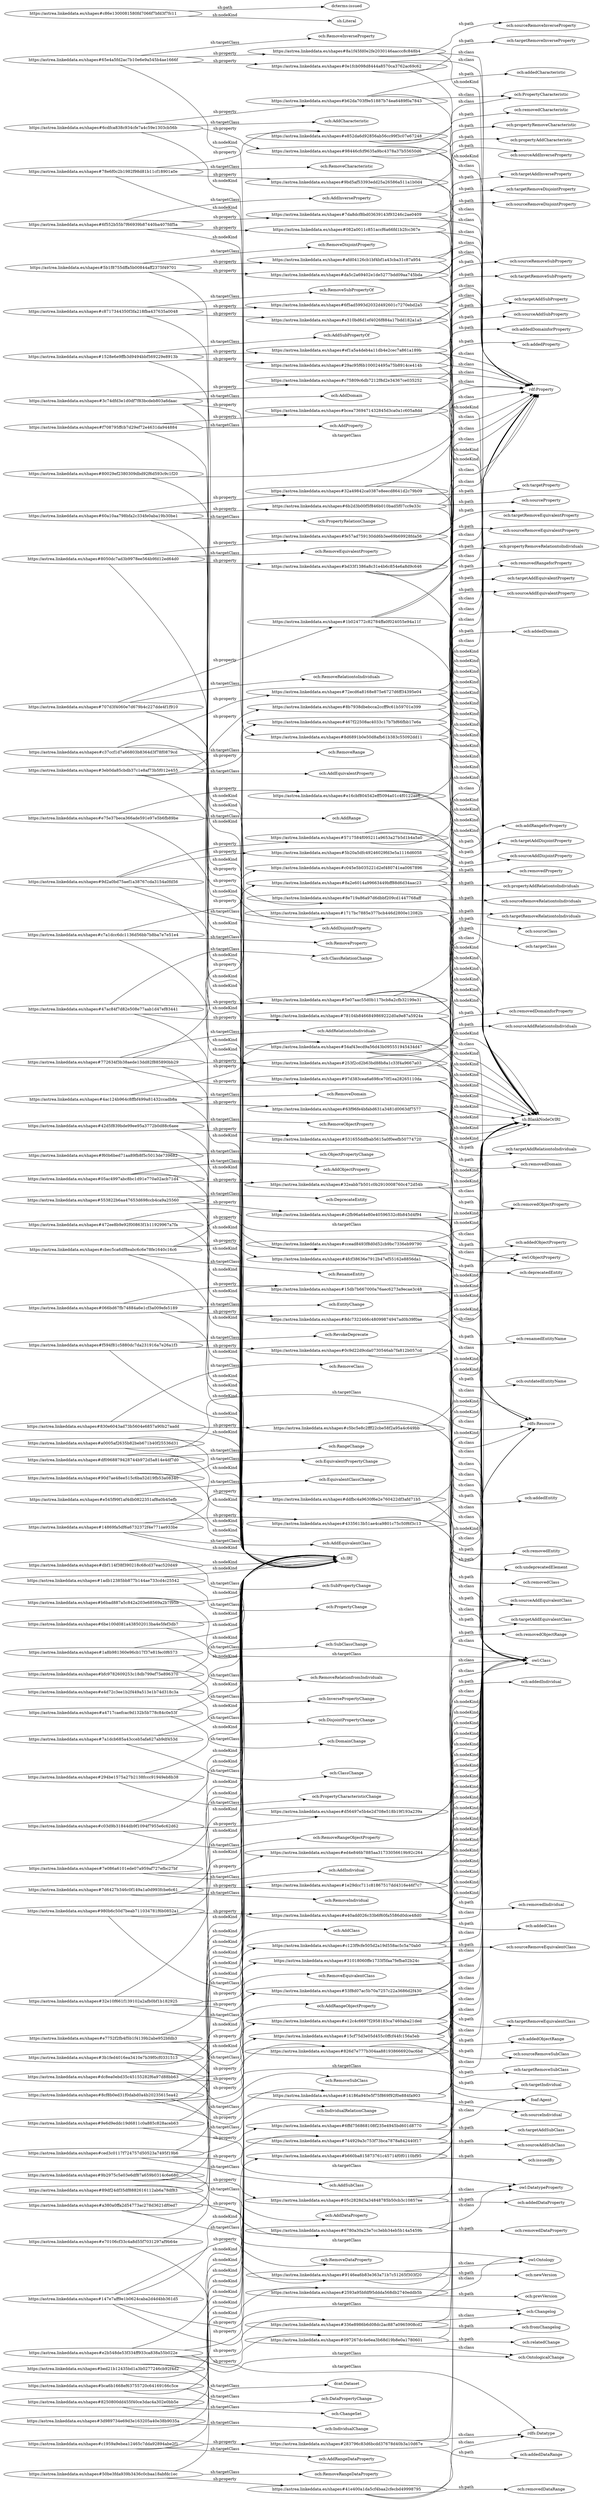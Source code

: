 digraph ar2dtool_diagram { 
rankdir=LR;
size="1501"
	"https://astrea.linkeddata.es/shapes#8d6891b0e50d8afb61b383c55092dd11" -> "och:addedDomain" [ label = "sh:path" ];
	"https://astrea.linkeddata.es/shapes#8d6891b0e50d8afb61b383c55092dd11" -> "sh:BlankNodeOrIRI" [ label = "sh:nodeKind" ];
	"https://astrea.linkeddata.es/shapes#8d6891b0e50d8afb61b383c55092dd11" -> "owl:Class" [ label = "sh:class" ];
	"https://astrea.linkeddata.es/shapes#8e719a86a97d6dbbf209cd1447768aff" -> "och:sourceRemoveRelationtoIndividuals" [ label = "sh:path" ];
	"https://astrea.linkeddata.es/shapes#8e719a86a97d6dbbf209cd1447768aff" -> "sh:BlankNodeOrIRI" [ label = "sh:nodeKind" ];
	"https://astrea.linkeddata.es/shapes#8e719a86a97d6dbbf209cd1447768aff" -> "owl:Class" [ label = "sh:class" ];
	"https://astrea.linkeddata.es/shapes#c2fb96a64e80e40596532c8b845d4f94" -> "och:deprecatedEntity" [ label = "sh:path" ];
	"https://astrea.linkeddata.es/shapes#c2fb96a64e80e40596532c8b845d4f94" -> "sh:BlankNodeOrIRI" [ label = "sh:nodeKind" ];
	"https://astrea.linkeddata.es/shapes#c2fb96a64e80e40596532c8b845d4f94" -> "rdfs:Resource" [ label = "sh:class" ];
	"https://astrea.linkeddata.es/shapes#78104b8466849869222d0a9e87a5924a" -> "och:targetClass" [ label = "sh:path" ];
	"https://astrea.linkeddata.es/shapes#78104b8466849869222d0a9e87a5924a" -> "sh:BlankNodeOrIRI" [ label = "sh:nodeKind" ];
	"https://astrea.linkeddata.es/shapes#78104b8466849869222d0a9e87a5924a" -> "owl:Class" [ label = "sh:class" ];
	"https://astrea.linkeddata.es/shapes#8a1f45fd0e2fe2030146aaccc8c848b4" -> "och:sourceRemoveInverseProperty" [ label = "sh:path" ];
	"https://astrea.linkeddata.es/shapes#8a1f45fd0e2fe2030146aaccc8c848b4" -> "sh:BlankNodeOrIRI" [ label = "sh:nodeKind" ];
	"https://astrea.linkeddata.es/shapes#8a1f45fd0e2fe2030146aaccc8c848b4" -> "rdf:Property" [ label = "sh:class" ];
	"https://astrea.linkeddata.es/shapes#b660ba815873761c45714f0f0110bf95" -> "och:issuedBy" [ label = "sh:path" ];
	"https://astrea.linkeddata.es/shapes#b660ba815873761c45714f0f0110bf95" -> "sh:BlankNodeOrIRI" [ label = "sh:nodeKind" ];
	"https://astrea.linkeddata.es/shapes#b660ba815873761c45714f0f0110bf95" -> "foaf:Agent" [ label = "sh:class" ];
	"https://astrea.linkeddata.es/shapes#c75809c6db7212f8d2e34367ce035252" -> "och:addedDomainforProperty" [ label = "sh:path" ];
	"https://astrea.linkeddata.es/shapes#c75809c6db7212f8d2e34367ce035252" -> "sh:BlankNodeOrIRI" [ label = "sh:nodeKind" ];
	"https://astrea.linkeddata.es/shapes#c75809c6db7212f8d2e34367ce035252" -> "rdf:Property" [ label = "sh:class" ];
	"https://astrea.linkeddata.es/shapes#4335613b51ae4ca9801c75c50f6f3c13" -> "och:targetAddEquivalentClass" [ label = "sh:path" ];
	"https://astrea.linkeddata.es/shapes#4335613b51ae4ca9801c75c50f6f3c13" -> "sh:BlankNodeOrIRI" [ label = "sh:nodeKind" ];
	"https://astrea.linkeddata.es/shapes#4335613b51ae4ca9801c75c50f6f3c13" -> "owl:Class" [ label = "sh:class" ];
	"https://astrea.linkeddata.es/shapes#65e4a5fd2ac7b10e6e9a545b4ae1666f" -> "och:RemoveInverseProperty" [ label = "sh:targetClass" ];
	"https://astrea.linkeddata.es/shapes#65e4a5fd2ac7b10e6e9a545b4ae1666f" -> "https://astrea.linkeddata.es/shapes#8a1f45fd0e2fe2030146aaccc8c848b4" [ label = "sh:property" ];
	"https://astrea.linkeddata.es/shapes#65e4a5fd2ac7b10e6e9a545b4ae1666f" -> "https://astrea.linkeddata.es/shapes#0e1fcb098d8444a8570ca3762ac69c62" [ label = "sh:property" ];
	"https://astrea.linkeddata.es/shapes#65e4a5fd2ac7b10e6e9a545b4ae1666f" -> "sh:IRI" [ label = "sh:nodeKind" ];
	"https://astrea.linkeddata.es/shapes#5b1f8755dffa5b00844aff2375f49701" -> "och:RemoveDisjointProperty" [ label = "sh:targetClass" ];
	"https://astrea.linkeddata.es/shapes#5b1f8755dffa5b00844aff2375f49701" -> "https://astrea.linkeddata.es/shapes#da5c2a69402e1de5277bdd09aa745bda" [ label = "sh:property" ];
	"https://astrea.linkeddata.es/shapes#5b1f8755dffa5b00844aff2375f49701" -> "https://astrea.linkeddata.es/shapes#afd04126cb1bf4bf1a43cba31c87a954" [ label = "sh:property" ];
	"https://astrea.linkeddata.es/shapes#5b1f8755dffa5b00844aff2375f49701" -> "sh:IRI" [ label = "sh:nodeKind" ];
	"https://astrea.linkeddata.es/shapes#3c74dfd3e1d0df7f83bcdeb803a6daac" -> "och:AddDomain" [ label = "sh:targetClass" ];
	"https://astrea.linkeddata.es/shapes#3c74dfd3e1d0df7f83bcdeb803a6daac" -> "https://astrea.linkeddata.es/shapes#c75809c6db7212f8d2e34367ce035252" [ label = "sh:property" ];
	"https://astrea.linkeddata.es/shapes#3c74dfd3e1d0df7f83bcdeb803a6daac" -> "https://astrea.linkeddata.es/shapes#8d6891b0e50d8afb61b383c55092dd11" [ label = "sh:property" ];
	"https://astrea.linkeddata.es/shapes#3c74dfd3e1d0df7f83bcdeb803a6daac" -> "sh:IRI" [ label = "sh:nodeKind" ];
	"https://astrea.linkeddata.es/shapes#41e400a1da5cf4baa2cfecbd49998795" -> "och:removedDataRange" [ label = "sh:path" ];
	"https://astrea.linkeddata.es/shapes#41e400a1da5cf4baa2cfecbd49998795" -> "sh:BlankNodeOrIRI" [ label = "sh:nodeKind" ];
	"https://astrea.linkeddata.es/shapes#41e400a1da5cf4baa2cfecbd49998795" -> "rdfs:Datatype" [ label = "sh:class" ];
	"https://astrea.linkeddata.es/shapes#f708795ffcb7d29ef72e4631da944884" -> "och:AddProperty" [ label = "sh:targetClass" ];
	"https://astrea.linkeddata.es/shapes#f708795ffcb7d29ef72e4631da944884" -> "https://astrea.linkeddata.es/shapes#bcea7369471432845d3ca0a1c605a8dd" [ label = "sh:property" ];
	"https://astrea.linkeddata.es/shapes#f708795ffcb7d29ef72e4631da944884" -> "sh:IRI" [ label = "sh:nodeKind" ];
	"https://astrea.linkeddata.es/shapes#63f96fe4bfabd631a3481d0063df7577" -> "och:removedDomain" [ label = "sh:path" ];
	"https://astrea.linkeddata.es/shapes#63f96fe4bfabd631a3481d0063df7577" -> "sh:BlankNodeOrIRI" [ label = "sh:nodeKind" ];
	"https://astrea.linkeddata.es/shapes#63f96fe4bfabd631a3481d0063df7577" -> "owl:Class" [ label = "sh:class" ];
	"https://astrea.linkeddata.es/shapes#4fcf38636e7912b47ef55162e8856da1" -> "och:outdatedEntityName" [ label = "sh:path" ];
	"https://astrea.linkeddata.es/shapes#4fcf38636e7912b47ef55162e8856da1" -> "sh:BlankNodeOrIRI" [ label = "sh:nodeKind" ];
	"https://astrea.linkeddata.es/shapes#4fcf38636e7912b47ef55162e8856da1" -> "rdfs:Resource" [ label = "sh:class" ];
	"https://astrea.linkeddata.es/shapes#32eabb7b501c0b2910008760c472d54b" -> "och:addedObjectProperty" [ label = "sh:path" ];
	"https://astrea.linkeddata.es/shapes#32eabb7b501c0b2910008760c472d54b" -> "sh:BlankNodeOrIRI" [ label = "sh:nodeKind" ];
	"https://astrea.linkeddata.es/shapes#32eabb7b501c0b2910008760c472d54b" -> "owl:ObjectProperty" [ label = "sh:class" ];
	"https://astrea.linkeddata.es/shapes#6780a30a23e7cc3ebb34eb5b14a5459b" -> "och:removedDataProperty" [ label = "sh:path" ];
	"https://astrea.linkeddata.es/shapes#6780a30a23e7cc3ebb34eb5b14a5459b" -> "sh:BlankNodeOrIRI" [ label = "sh:nodeKind" ];
	"https://astrea.linkeddata.es/shapes#6780a30a23e7cc3ebb34eb5b14a5459b" -> "owl:DatatypeProperty" [ label = "sh:class" ];
	"https://astrea.linkeddata.es/shapes#f60b6bed71aa89fb8f5c5013de739682" -> "och:ObjectPropertyChange" [ label = "sh:targetClass" ];
	"https://astrea.linkeddata.es/shapes#f60b6bed71aa89fb8f5c5013de739682" -> "sh:IRI" [ label = "sh:nodeKind" ];
	"https://astrea.linkeddata.es/shapes#0c9d22d9cda0730546ab7fa812b057cd" -> "och:undeprecatedElement" [ label = "sh:path" ];
	"https://astrea.linkeddata.es/shapes#0c9d22d9cda0730546ab7fa812b057cd" -> "sh:BlankNodeOrIRI" [ label = "sh:nodeKind" ];
	"https://astrea.linkeddata.es/shapes#0c9d22d9cda0730546ab7fa812b057cd" -> "rdfs:Resource" [ label = "sh:class" ];
	"https://astrea.linkeddata.es/shapes#42d5f839bde99ee95a3772b0d88c6aee" -> "och:RemoveObjectProperty" [ label = "sh:targetClass" ];
	"https://astrea.linkeddata.es/shapes#42d5f839bde99ee95a3772b0d88c6aee" -> "https://astrea.linkeddata.es/shapes#531655ddfbab5615a0f0eefb50774720" [ label = "sh:property" ];
	"https://astrea.linkeddata.es/shapes#42d5f839bde99ee95a3772b0d88c6aee" -> "sh:IRI" [ label = "sh:nodeKind" ];
	"https://astrea.linkeddata.es/shapes#afd04126cb1bf4bf1a43cba31c87a954" -> "och:targetRemoveDisjointProperty" [ label = "sh:path" ];
	"https://astrea.linkeddata.es/shapes#afd04126cb1bf4bf1a43cba31c87a954" -> "sh:BlankNodeOrIRI" [ label = "sh:nodeKind" ];
	"https://astrea.linkeddata.es/shapes#afd04126cb1bf4bf1a43cba31c87a954" -> "rdf:Property" [ label = "sh:class" ];
	"https://astrea.linkeddata.es/shapes#9146ea6b83e363a71b7c51265f303f20" -> "och:newVersion" [ label = "sh:path" ];
	"https://astrea.linkeddata.es/shapes#9146ea6b83e363a71b7c51265f303f20" -> "sh:BlankNodeOrIRI" [ label = "sh:nodeKind" ];
	"https://astrea.linkeddata.es/shapes#9146ea6b83e363a71b7c51265f303f20" -> "owl:Ontology" [ label = "sh:class" ];
	"https://astrea.linkeddata.es/shapes#6cdfca838c934cfe7a4c59e1303cb56b" -> "och:AddCharacteristic" [ label = "sh:targetClass" ];
	"https://astrea.linkeddata.es/shapes#6cdfca838c934cfe7a4c59e1303cb56b" -> "https://astrea.linkeddata.es/shapes#b62da703f9e51887b74ea6489f0a7843" [ label = "sh:property" ];
	"https://astrea.linkeddata.es/shapes#6cdfca838c934cfe7a4c59e1303cb56b" -> "https://astrea.linkeddata.es/shapes#98446cfcf9635a9bc4378a37b55650d6" [ label = "sh:property" ];
	"https://astrea.linkeddata.es/shapes#6cdfca838c934cfe7a4c59e1303cb56b" -> "sh:IRI" [ label = "sh:nodeKind" ];
	"https://astrea.linkeddata.es/shapes#df0968879428744b972d5a814e4df7d0" -> "och:RangeChange" [ label = "sh:targetClass" ];
	"https://astrea.linkeddata.es/shapes#df0968879428744b972d5a814e4df7d0" -> "sh:IRI" [ label = "sh:nodeKind" ];
	"https://astrea.linkeddata.es/shapes#29ac95f6b100024495a75b8914ce414b" -> "och:sourceAddSubProperty" [ label = "sh:path" ];
	"https://astrea.linkeddata.es/shapes#29ac95f6b100024495a75b8914ce414b" -> "sh:BlankNodeOrIRI" [ label = "sh:nodeKind" ];
	"https://astrea.linkeddata.es/shapes#29ac95f6b100024495a75b8914ce414b" -> "rdf:Property" [ label = "sh:class" ];
	"https://astrea.linkeddata.es/shapes#c8717344350f3fa218fba437635a0048" -> "och:RemoveSubPropertyOf" [ label = "sh:targetClass" ];
	"https://astrea.linkeddata.es/shapes#c8717344350f3fa218fba437635a0048" -> "https://astrea.linkeddata.es/shapes#e310bd6d1ef4026f884a17bdd182a1a5" [ label = "sh:property" ];
	"https://astrea.linkeddata.es/shapes#c8717344350f3fa218fba437635a0048" -> "https://astrea.linkeddata.es/shapes#6f5ad5993d2032d492601c7270ebd2a5" [ label = "sh:property" ];
	"https://astrea.linkeddata.es/shapes#c8717344350f3fa218fba437635a0048" -> "sh:IRI" [ label = "sh:nodeKind" ];
	"https://astrea.linkeddata.es/shapes#90d7ae48ee515c6ba52d19fb53a08340" -> "och:EquivalentPropertyChange" [ label = "sh:targetClass" ];
	"https://astrea.linkeddata.es/shapes#90d7ae48ee515c6ba52d19fb53a08340" -> "sh:IRI" [ label = "sh:nodeKind" ];
	"https://astrea.linkeddata.es/shapes#6f552b55b7f66939b87440ba407fdf5a" -> "och:AddInverseProperty" [ label = "sh:targetClass" ];
	"https://astrea.linkeddata.es/shapes#6f552b55b7f66939b87440ba407fdf5a" -> "https://astrea.linkeddata.es/shapes#7da8dcf8bd03639143f93246c2ae0409" [ label = "sh:property" ];
	"https://astrea.linkeddata.es/shapes#6f552b55b7f66939b87440ba407fdf5a" -> "https://astrea.linkeddata.es/shapes#082a0011c851accf6a66fd1b2fcc367e" [ label = "sh:property" ];
	"https://astrea.linkeddata.es/shapes#6f552b55b7f66939b87440ba407fdf5a" -> "sh:IRI" [ label = "sh:nodeKind" ];
	"https://astrea.linkeddata.es/shapes#553822b6aa47653d698ccb4ca9a25560" -> "och:DeprecateEntity" [ label = "sh:targetClass" ];
	"https://astrea.linkeddata.es/shapes#553822b6aa47653d698ccb4ca9a25560" -> "https://astrea.linkeddata.es/shapes#c2fb96a64e80e40596532c8b845d4f94" [ label = "sh:property" ];
	"https://astrea.linkeddata.es/shapes#553822b6aa47653d698ccb4ca9a25560" -> "sh:IRI" [ label = "sh:nodeKind" ];
	"https://astrea.linkeddata.es/shapes#066bd67fb74884a6e1cf3a009efe5189" -> "och:EntityChange" [ label = "sh:targetClass" ];
	"https://astrea.linkeddata.es/shapes#066bd67fb74884a6e1cf3a009efe5189" -> "https://astrea.linkeddata.es/shapes#8dc7322466c48099874947ad0b39f0ae" [ label = "sh:property" ];
	"https://astrea.linkeddata.es/shapes#066bd67fb74884a6e1cf3a009efe5189" -> "https://astrea.linkeddata.es/shapes#15db7b667000a76aec6273a9ecae3c48" [ label = "sh:property" ];
	"https://astrea.linkeddata.es/shapes#066bd67fb74884a6e1cf3a009efe5189" -> "sh:IRI" [ label = "sh:nodeKind" ];
	"https://astrea.linkeddata.es/shapes#ddfbc4a9630f6e2e760422df3afd71b5" -> "och:sourceAddEquivalentClass" [ label = "sh:path" ];
	"https://astrea.linkeddata.es/shapes#ddfbc4a9630f6e2e760422df3afd71b5" -> "sh:BlankNodeOrIRI" [ label = "sh:nodeKind" ];
	"https://astrea.linkeddata.es/shapes#ddfbc4a9630f6e2e760422df3afd71b5" -> "owl:Class" [ label = "sh:class" ];
	"https://astrea.linkeddata.es/shapes#830e6043ad73b5604e6857a90b27aadd" -> "och:RemoveClass" [ label = "sh:targetClass" ];
	"https://astrea.linkeddata.es/shapes#830e6043ad73b5604e6857a90b27aadd" -> "https://astrea.linkeddata.es/shapes#c5bc5e8c2fff22cbe58f2a95a4c649bb" [ label = "sh:property" ];
	"https://astrea.linkeddata.es/shapes#830e6043ad73b5604e6857a90b27aadd" -> "sh:IRI" [ label = "sh:nodeKind" ];
	"https://astrea.linkeddata.es/shapes#e545f99f1af4db0822351af8a0b45efb" -> "och:EquivalentClassChange" [ label = "sh:targetClass" ];
	"https://astrea.linkeddata.es/shapes#e545f99f1af4db0822351af8a0b45efb" -> "sh:IRI" [ label = "sh:nodeKind" ];
	"https://astrea.linkeddata.es/shapes#14869fa5df6a6732372f4e771ae933be" -> "och:AddEquivalentClass" [ label = "sh:targetClass" ];
	"https://astrea.linkeddata.es/shapes#14869fa5df6a6732372f4e771ae933be" -> "https://astrea.linkeddata.es/shapes#ddfbc4a9630f6e2e760422df3afd71b5" [ label = "sh:property" ];
	"https://astrea.linkeddata.es/shapes#14869fa5df6a6732372f4e771ae933be" -> "https://astrea.linkeddata.es/shapes#4335613b51ae4ca9801c75c50f6f3c13" [ label = "sh:property" ];
	"https://astrea.linkeddata.es/shapes#14869fa5df6a6732372f4e771ae933be" -> "sh:IRI" [ label = "sh:nodeKind" ];
	"https://astrea.linkeddata.es/shapes#97d383cea6a698ce70f1ea28265110da" -> "och:targetAddRelationtoIndividuals" [ label = "sh:path" ];
	"https://astrea.linkeddata.es/shapes#97d383cea6a698ce70f1ea28265110da" -> "sh:BlankNodeOrIRI" [ label = "sh:nodeKind" ];
	"https://astrea.linkeddata.es/shapes#97d383cea6a698ce70f1ea28265110da" -> "owl:Class" [ label = "sh:class" ];
	"https://astrea.linkeddata.es/shapes#1a8b981360e96cb17f37e81fec0f6573" -> "och:RemoveRelationfromIndividuals" [ label = "sh:targetClass" ];
	"https://astrea.linkeddata.es/shapes#1a8b981360e96cb17f37e81fec0f6573" -> "sh:IRI" [ label = "sh:nodeKind" ];
	"https://astrea.linkeddata.es/shapes#e4d72c3ee1b2f449a513e1b74d318c3a" -> "och:DisjointPropertyChange" [ label = "sh:targetClass" ];
	"https://astrea.linkeddata.es/shapes#e4d72c3ee1b2f449a513e1b74d318c3a" -> "sh:IRI" [ label = "sh:nodeKind" ];
	"https://astrea.linkeddata.es/shapes#6b2d3b00f5f846b010bad5f07cc9e33c" -> "och:sourceProperty" [ label = "sh:path" ];
	"https://astrea.linkeddata.es/shapes#6b2d3b00f5f846b010bad5f07cc9e33c" -> "sh:BlankNodeOrIRI" [ label = "sh:nodeKind" ];
	"https://astrea.linkeddata.es/shapes#6b2d3b00f5f846b010bad5f07cc9e33c" -> "rdf:Property" [ label = "sh:class" ];
	"https://astrea.linkeddata.es/shapes#1b024772c82784ffa0f024055e94a11f" -> "och:propertyRemoveRelationtoIndividuals" [ label = "sh:path" ];
	"https://astrea.linkeddata.es/shapes#1b024772c82784ffa0f024055e94a11f" -> "sh:BlankNodeOrIRI" [ label = "sh:nodeKind" ];
	"https://astrea.linkeddata.es/shapes#1b024772c82784ffa0f024055e94a11f" -> "rdf:Property" [ label = "sh:class" ];
	"https://astrea.linkeddata.es/shapes#e310bd6d1ef4026f884a17bdd182a1a5" -> "och:targetRemoveSubProperty" [ label = "sh:path" ];
	"https://astrea.linkeddata.es/shapes#e310bd6d1ef4026f884a17bdd182a1a5" -> "sh:BlankNodeOrIRI" [ label = "sh:nodeKind" ];
	"https://astrea.linkeddata.es/shapes#e310bd6d1ef4026f884a17bdd182a1a5" -> "rdf:Property" [ label = "sh:class" ];
	"https://astrea.linkeddata.es/shapes#336e8986b6d08dc2ac887a0965908cd2" -> "och:fromChangelog" [ label = "sh:path" ];
	"https://astrea.linkeddata.es/shapes#336e8986b6d08dc2ac887a0965908cd2" -> "sh:BlankNodeOrIRI" [ label = "sh:nodeKind" ];
	"https://astrea.linkeddata.es/shapes#336e8986b6d08dc2ac887a0965908cd2" -> "och:Changelog" [ label = "sh:class" ];
	"https://astrea.linkeddata.es/shapes#8050dc7ad3b9978ee564b9fd12ed64d0" -> "och:RemoveEquivalentProperty" [ label = "sh:targetClass" ];
	"https://astrea.linkeddata.es/shapes#8050dc7ad3b9978ee564b9fd12ed64d0" -> "https://astrea.linkeddata.es/shapes#fe57ad759130dd6b3ee69b69928fda56" [ label = "sh:property" ];
	"https://astrea.linkeddata.es/shapes#8050dc7ad3b9978ee564b9fd12ed64d0" -> "https://astrea.linkeddata.es/shapes#bd33f1386a8c31e4b6c854e6a8d9c646" [ label = "sh:property" ];
	"https://astrea.linkeddata.es/shapes#8050dc7ad3b9978ee564b9fd12ed64d0" -> "sh:IRI" [ label = "sh:nodeKind" ];
	"https://astrea.linkeddata.es/shapes#f594f81c5880dc7da231916a7e26a1f3" -> "och:RevokeDeprecate" [ label = "sh:targetClass" ];
	"https://astrea.linkeddata.es/shapes#f594f81c5880dc7da231916a7e26a1f3" -> "https://astrea.linkeddata.es/shapes#0c9d22d9cda0730546ab7fa812b057cd" [ label = "sh:property" ];
	"https://astrea.linkeddata.es/shapes#f594f81c5880dc7da231916a7e26a1f3" -> "sh:IRI" [ label = "sh:nodeKind" ];
	"https://astrea.linkeddata.es/shapes#47ac84f7d82e508e77aab1d47ef83441" -> "och:ClassRelationChange" [ label = "sh:targetClass" ];
	"https://astrea.linkeddata.es/shapes#47ac84f7d82e508e77aab1d47ef83441" -> "https://astrea.linkeddata.es/shapes#78104b8466849869222d0a9e87a5924a" [ label = "sh:property" ];
	"https://astrea.linkeddata.es/shapes#47ac84f7d82e508e77aab1d47ef83441" -> "https://astrea.linkeddata.es/shapes#5e07aac55d0b117bcb8a2cfb32199e31" [ label = "sh:property" ];
	"https://astrea.linkeddata.es/shapes#47ac84f7d82e508e77aab1d47ef83441" -> "sh:IRI" [ label = "sh:nodeKind" ];
	"https://astrea.linkeddata.es/shapes#78e6f0c2b1982f98d81b11cf18901a0e" -> "och:RemoveCharacteristic" [ label = "sh:targetClass" ];
	"https://astrea.linkeddata.es/shapes#78e6f0c2b1982f98d81b11cf18901a0e" -> "https://astrea.linkeddata.es/shapes#e852da6d92856ab56cc99f3c07e67248" [ label = "sh:property" ];
	"https://astrea.linkeddata.es/shapes#78e6f0c2b1982f98d81b11cf18901a0e" -> "https://astrea.linkeddata.es/shapes#9bd5af53393edd25a26586a511a1b0d4" [ label = "sh:property" ];
	"https://astrea.linkeddata.es/shapes#78e6f0c2b1982f98d81b11cf18901a0e" -> "sh:IRI" [ label = "sh:nodeKind" ];
	"https://astrea.linkeddata.es/shapes#72ecd6a8168e875e6727d6ff34395e04" -> "och:removedRangeforProperty" [ label = "sh:path" ];
	"https://astrea.linkeddata.es/shapes#72ecd6a8168e875e6727d6ff34395e04" -> "sh:BlankNodeOrIRI" [ label = "sh:nodeKind" ];
	"https://astrea.linkeddata.es/shapes#72ecd6a8168e875e6727d6ff34395e04" -> "rdf:Property" [ label = "sh:class" ];
	"https://astrea.linkeddata.es/shapes#15db7b667000a76aec6273a9ecae3c48" -> "och:addedEntity" [ label = "sh:path" ];
	"https://astrea.linkeddata.es/shapes#15db7b667000a76aec6273a9ecae3c48" -> "sh:BlankNodeOrIRI" [ label = "sh:nodeKind" ];
	"https://astrea.linkeddata.es/shapes#15db7b667000a76aec6273a9ecae3c48" -> "rdfs:Resource" [ label = "sh:class" ];
	"https://astrea.linkeddata.es/shapes#c03d9b31844db9f1094f7955e6c62d62" -> "och:RemoveRangeObjectProperty" [ label = "sh:targetClass" ];
	"https://astrea.linkeddata.es/shapes#c03d9b31844db9f1094f7955e6c62d62" -> "https://astrea.linkeddata.es/shapes#d56497e5b4e2d708e518b19f193a239a" [ label = "sh:property" ];
	"https://astrea.linkeddata.es/shapes#c03d9b31844db9f1094f7955e6c62d62" -> "sh:IRI" [ label = "sh:nodeKind" ];
	"https://astrea.linkeddata.es/shapes#a4717caefcac9d132b5b778c84c0e53f" -> "och:DomainChange" [ label = "sh:targetClass" ];
	"https://astrea.linkeddata.es/shapes#a4717caefcac9d132b5b778c84c0e53f" -> "sh:IRI" [ label = "sh:nodeKind" ];
	"https://astrea.linkeddata.es/shapes#0e1fcb098d8444a8570ca3762ac69c62" -> "och:targetRemoveInverseProperty" [ label = "sh:path" ];
	"https://astrea.linkeddata.es/shapes#0e1fcb098d8444a8570ca3762ac69c62" -> "sh:BlankNodeOrIRI" [ label = "sh:nodeKind" ];
	"https://astrea.linkeddata.es/shapes#0e1fcb098d8444a8570ca3762ac69c62" -> "rdf:Property" [ label = "sh:class" ];
	"https://astrea.linkeddata.es/shapes#32e10f661f139102a2afb0bf1b182925" -> "och:RemoveEquivalentClass" [ label = "sh:targetClass" ];
	"https://astrea.linkeddata.es/shapes#32e10f661f139102a2afb0bf1b182925" -> "https://astrea.linkeddata.es/shapes#c123f9cfe505d2a19d558ac5c5a70ab0" [ label = "sh:property" ];
	"https://astrea.linkeddata.es/shapes#32e10f661f139102a2afb0bf1b182925" -> "https://astrea.linkeddata.es/shapes#31018060ffe1733f5faa7fefba02b24c" [ label = "sh:property" ];
	"https://astrea.linkeddata.es/shapes#32e10f661f139102a2afb0bf1b182925" -> "sh:IRI" [ label = "sh:nodeKind" ];
	"https://astrea.linkeddata.es/shapes#c123f9cfe505d2a19d558ac5c5a70ab0" -> "och:sourceRemoveEquivalentClass" [ label = "sh:path" ];
	"https://astrea.linkeddata.es/shapes#c123f9cfe505d2a19d558ac5c5a70ab0" -> "sh:BlankNodeOrIRI" [ label = "sh:nodeKind" ];
	"https://astrea.linkeddata.es/shapes#c123f9cfe505d2a19d558ac5c5a70ab0" -> "owl:Class" [ label = "sh:class" ];
	"https://astrea.linkeddata.es/shapes#3eb0da85cbdb37c1e8af73b5f012e455" -> "och:AddEquivalentProperty" [ label = "sh:targetClass" ];
	"https://astrea.linkeddata.es/shapes#3eb0da85cbdb37c1e8af73b5f012e455" -> "https://astrea.linkeddata.es/shapes#8b7938dbebcca2ccff9c61b59701e399" [ label = "sh:property" ];
	"https://astrea.linkeddata.es/shapes#3eb0da85cbdb37c1e8af73b5f012e455" -> "https://astrea.linkeddata.es/shapes#467f22508ac4033c17b7bf66fbb17e6a" [ label = "sh:property" ];
	"https://astrea.linkeddata.es/shapes#3eb0da85cbdb37c1e8af73b5f012e455" -> "sh:IRI" [ label = "sh:nodeKind" ];
	"https://astrea.linkeddata.es/shapes#5e07aac55d0b117bcb8a2cfb32199e31" -> "och:sourceClass" [ label = "sh:path" ];
	"https://astrea.linkeddata.es/shapes#5e07aac55d0b117bcb8a2cfb32199e31" -> "sh:BlankNodeOrIRI" [ label = "sh:nodeKind" ];
	"https://astrea.linkeddata.es/shapes#5e07aac55d0b117bcb8a2cfb32199e31" -> "owl:Class" [ label = "sh:class" ];
	"https://astrea.linkeddata.es/shapes#05c2828d3a34848785b50cb3c10857ee" -> "och:addedDataProperty" [ label = "sh:path" ];
	"https://astrea.linkeddata.es/shapes#05c2828d3a34848785b50cb3c10857ee" -> "sh:BlankNodeOrIRI" [ label = "sh:nodeKind" ];
	"https://astrea.linkeddata.es/shapes#05c2828d3a34848785b50cb3c10857ee" -> "owl:DatatypeProperty" [ label = "sh:class" ];
	"https://astrea.linkeddata.es/shapes#8cf8b0ed31f0dabd0a4b20235615ea42" -> "och:IndividualRelationChange" [ label = "sh:targetClass" ];
	"https://astrea.linkeddata.es/shapes#8cf8b0ed31f0dabd0a4b20235615ea42" -> "https://astrea.linkeddata.es/shapes#826d7e777b304aa881938666920ac6bd" [ label = "sh:property" ];
	"https://astrea.linkeddata.es/shapes#8cf8b0ed31f0dabd0a4b20235615ea42" -> "https://astrea.linkeddata.es/shapes#14186a940e5f75f869f92f0e884fa903" [ label = "sh:property" ];
	"https://astrea.linkeddata.es/shapes#8cf8b0ed31f0dabd0a4b20235615ea42" -> "sh:IRI" [ label = "sh:nodeKind" ];
	"https://astrea.linkeddata.es/shapes#e852da6d92856ab56cc99f3c07e67248" -> "och:removedCharacteristic" [ label = "sh:path" ];
	"https://astrea.linkeddata.es/shapes#e852da6d92856ab56cc99f3c07e67248" -> "sh:BlankNodeOrIRI" [ label = "sh:nodeKind" ];
	"https://astrea.linkeddata.es/shapes#e852da6d92856ab56cc99f3c07e67248" -> "och:PropertyCharacteristic" [ label = "sh:class" ];
	"https://astrea.linkeddata.es/shapes#e16cbf804542eff5094a01c4f0122ae6" -> "och:addRangeforProperty" [ label = "sh:path" ];
	"https://astrea.linkeddata.es/shapes#e16cbf804542eff5094a01c4f0122ae6" -> "sh:BlankNodeOrIRI" [ label = "sh:nodeKind" ];
	"https://astrea.linkeddata.es/shapes#e16cbf804542eff5094a01c4f0122ae6" -> "rdf:Property" [ label = "sh:class" ];
	"https://astrea.linkeddata.es/shapes#5b20a5dfc49246029fd3e5a1116d6058" -> "och:sourceAddDisjointProperty" [ label = "sh:path" ];
	"https://astrea.linkeddata.es/shapes#5b20a5dfc49246029fd3e5a1116d6058" -> "sh:BlankNodeOrIRI" [ label = "sh:nodeKind" ];
	"https://astrea.linkeddata.es/shapes#5b20a5dfc49246029fd3e5a1116d6058" -> "rdf:Property" [ label = "sh:class" ];
	"https://astrea.linkeddata.es/shapes#98446cfcf9635a9bc4378a37b55650d6" -> "och:propertyRemoveCharacteristic" [ label = "sh:path" ];
	"https://astrea.linkeddata.es/shapes#98446cfcf9635a9bc4378a37b55650d6" -> "sh:BlankNodeOrIRI" [ label = "sh:nodeKind" ];
	"https://astrea.linkeddata.es/shapes#98446cfcf9635a9bc4378a37b55650d6" -> "rdf:Property" [ label = "sh:class" ];
	"https://astrea.linkeddata.es/shapes#c7a1dcc6dc1136d56bb7b8ba7e7e51e4" -> "och:RemoveProperty" [ label = "sh:targetClass" ];
	"https://astrea.linkeddata.es/shapes#c7a1dcc6dc1136d56bb7b8ba7e7e51e4" -> "https://astrea.linkeddata.es/shapes#c045e5b035221d2ef480741ea0067896" [ label = "sh:property" ];
	"https://astrea.linkeddata.es/shapes#c7a1dcc6dc1136d56bb7b8ba7e7e51e4" -> "sh:IRI" [ label = "sh:nodeKind" ];
	"https://astrea.linkeddata.es/shapes#fe57ad759130dd6b3ee69b69928fda56" -> "och:targetRemoveEquivalentProperty" [ label = "sh:path" ];
	"https://astrea.linkeddata.es/shapes#fe57ad759130dd6b3ee69b69928fda56" -> "sh:BlankNodeOrIRI" [ label = "sh:nodeKind" ];
	"https://astrea.linkeddata.es/shapes#fe57ad759130dd6b3ee69b69928fda56" -> "rdf:Property" [ label = "sh:class" ];
	"https://astrea.linkeddata.es/shapes#980b6c50d7beab711034781f6b0852a1" -> "och:AddClass" [ label = "sh:targetClass" ];
	"https://astrea.linkeddata.es/shapes#980b6c50d7beab711034781f6b0852a1" -> "https://astrea.linkeddata.es/shapes#e40add026c33b6f60fa5586d0dce48d0" [ label = "sh:property" ];
	"https://astrea.linkeddata.es/shapes#980b6c50d7beab711034781f6b0852a1" -> "sh:IRI" [ label = "sh:nodeKind" ];
	"https://astrea.linkeddata.es/shapes#294be1575a27b2138fccc91949eb8b38" -> "och:PropertyCharacteristicChange" [ label = "sh:targetClass" ];
	"https://astrea.linkeddata.es/shapes#294be1575a27b2138fccc91949eb8b38" -> "sh:IRI" [ label = "sh:nodeKind" ];
	"https://astrea.linkeddata.es/shapes#7e086a6101ede07a959af727efbc27bf" -> "och:AddIndividual" [ label = "sh:targetClass" ];
	"https://astrea.linkeddata.es/shapes#7e086a6101ede07a959af727efbc27bf" -> "https://astrea.linkeddata.es/shapes#ed4e846b7885aa31733056619b92c264" [ label = "sh:property" ];
	"https://astrea.linkeddata.es/shapes#7e086a6101ede07a959af727efbc27bf" -> "sh:IRI" [ label = "sh:nodeKind" ];
	"https://astrea.linkeddata.es/shapes#e75e37beca366ade591e97e5b6fb89be" -> "och:AddRange" [ label = "sh:targetClass" ];
	"https://astrea.linkeddata.es/shapes#e75e37beca366ade591e97e5b6fb89be" -> "https://astrea.linkeddata.es/shapes#e16cbf804542eff5094a01c4f0122ae6" [ label = "sh:property" ];
	"https://astrea.linkeddata.es/shapes#e75e37beca366ade591e97e5b6fb89be" -> "sh:IRI" [ label = "sh:nodeKind" ];
	"https://astrea.linkeddata.es/shapes#744929a3c753f73bca7878a842440f17" -> "och:sourceAddSubClass" [ label = "sh:path" ];
	"https://astrea.linkeddata.es/shapes#744929a3c753f73bca7878a842440f17" -> "sh:BlankNodeOrIRI" [ label = "sh:nodeKind" ];
	"https://astrea.linkeddata.es/shapes#744929a3c753f73bca7878a842440f17" -> "owl:Class" [ label = "sh:class" ];
	"https://astrea.linkeddata.es/shapes#ccead8493f8d0d52cb9bc7336eb99790" -> "och:renamedEntityName" [ label = "sh:path" ];
	"https://astrea.linkeddata.es/shapes#ccead8493f8d0d52cb9bc7336eb99790" -> "sh:BlankNodeOrIRI" [ label = "sh:nodeKind" ];
	"https://astrea.linkeddata.es/shapes#ccead8493f8d0d52cb9bc7336eb99790" -> "rdfs:Resource" [ label = "sh:class" ];
	"https://astrea.linkeddata.es/shapes#ced3c0117f724757d50523a7495f19b6" -> "och:AddSubClass" [ label = "sh:targetClass" ];
	"https://astrea.linkeddata.es/shapes#ced3c0117f724757d50523a7495f19b6" -> "https://astrea.linkeddata.es/shapes#744929a3c753f73bca7878a842440f17" [ label = "sh:property" ];
	"https://astrea.linkeddata.es/shapes#ced3c0117f724757d50523a7495f19b6" -> "https://astrea.linkeddata.es/shapes#6ffd756868108f235e4945bd601d8770" [ label = "sh:property" ];
	"https://astrea.linkeddata.es/shapes#ced3c0117f724757d50523a7495f19b6" -> "sh:IRI" [ label = "sh:nodeKind" ];
	"https://astrea.linkeddata.es/shapes#9b2975c5e03e6df87a659b0314c6e680" -> "och:AddDataProperty" [ label = "sh:targetClass" ];
	"https://astrea.linkeddata.es/shapes#9b2975c5e03e6df87a659b0314c6e680" -> "https://astrea.linkeddata.es/shapes#05c2828d3a34848785b50cb3c10857ee" [ label = "sh:property" ];
	"https://astrea.linkeddata.es/shapes#9b2975c5e03e6df87a659b0314c6e680" -> "sh:IRI" [ label = "sh:nodeKind" ];
	"https://astrea.linkeddata.es/shapes#80029ef2380309dbd92f6d593c9c1f20" -> "rdf:Property" [ label = "sh:targetClass" ];
	"https://astrea.linkeddata.es/shapes#80029ef2380309dbd92f6d593c9c1f20" -> "sh:IRI" [ label = "sh:nodeKind" ];
	"https://astrea.linkeddata.es/shapes#1528e6e9ffb3d9494bbf569229e8913b" -> "och:AddSubPropertyOf" [ label = "sh:targetClass" ];
	"https://astrea.linkeddata.es/shapes#1528e6e9ffb3d9494bbf569229e8913b" -> "https://astrea.linkeddata.es/shapes#ef1a5a4deb4a11db4e2cec7a861a189b" [ label = "sh:property" ];
	"https://astrea.linkeddata.es/shapes#1528e6e9ffb3d9494bbf569229e8913b" -> "https://astrea.linkeddata.es/shapes#29ac95f6b100024495a75b8914ce414b" [ label = "sh:property" ];
	"https://astrea.linkeddata.es/shapes#1528e6e9ffb3d9494bbf569229e8913b" -> "sh:IRI" [ label = "sh:nodeKind" ];
	"https://astrea.linkeddata.es/shapes#8b7938dbebcca2ccff9c61b59701e399" -> "och:targetAddEquivalentProperty" [ label = "sh:path" ];
	"https://astrea.linkeddata.es/shapes#8b7938dbebcca2ccff9c61b59701e399" -> "sh:BlankNodeOrIRI" [ label = "sh:nodeKind" ];
	"https://astrea.linkeddata.es/shapes#8b7938dbebcca2ccff9c61b59701e399" -> "rdf:Property" [ label = "sh:class" ];
	"https://astrea.linkeddata.es/shapes#2593a95bfdf95ddda568db2740eddb5b" -> "och:prevVersion" [ label = "sh:path" ];
	"https://astrea.linkeddata.es/shapes#2593a95bfdf95ddda568db2740eddb5b" -> "sh:BlankNodeOrIRI" [ label = "sh:nodeKind" ];
	"https://astrea.linkeddata.es/shapes#2593a95bfdf95ddda568db2740eddb5b" -> "owl:Ontology" [ label = "sh:class" ];
	"https://astrea.linkeddata.es/shapes#826d7e777b304aa881938666920ac6bd" -> "och:targetIndividual" [ label = "sh:path" ];
	"https://astrea.linkeddata.es/shapes#826d7e777b304aa881938666920ac6bd" -> "sh:BlankNodeOrIRI" [ label = "sh:nodeKind" ];
	"https://astrea.linkeddata.es/shapes#826d7e777b304aa881938666920ac6bd" -> "owl:Class" [ label = "sh:class" ];
	"https://astrea.linkeddata.es/shapes#253f2cd2b63bd88b8a1c33f4a9667a03" -> "och:sourceAddRelationtoIndividuals" [ label = "sh:path" ];
	"https://astrea.linkeddata.es/shapes#253f2cd2b63bd88b8a1c33f4a9667a03" -> "sh:BlankNodeOrIRI" [ label = "sh:nodeKind" ];
	"https://astrea.linkeddata.es/shapes#253f2cd2b63bd88b8a1c33f4a9667a03" -> "owl:Class" [ label = "sh:class" ];
	"https://astrea.linkeddata.es/shapes#a0005af2635b82beb671b40f25536d31" -> "rdfs:Resource" [ label = "sh:targetClass" ];
	"https://astrea.linkeddata.es/shapes#a0005af2635b82beb671b40f25536d31" -> "sh:IRI" [ label = "sh:nodeKind" ];
	"https://astrea.linkeddata.es/shapes#e7752f2fb4f5b1f4139b2abe952bfdb3" -> "och:AddRangeObjectProperty" [ label = "sh:targetClass" ];
	"https://astrea.linkeddata.es/shapes#e7752f2fb4f5b1f4139b2abe952bfdb3" -> "https://astrea.linkeddata.es/shapes#53f8d07ac5b70a7257c22a3686d2f430" [ label = "sh:property" ];
	"https://astrea.linkeddata.es/shapes#e7752f2fb4f5b1f4139b2abe952bfdb3" -> "sh:IRI" [ label = "sh:nodeKind" ];
	"https://astrea.linkeddata.es/shapes#1e29dcc711c81867517dd4316e46f7c7" -> "och:removedIndividual" [ label = "sh:path" ];
	"https://astrea.linkeddata.es/shapes#1e29dcc711c81867517dd4316e46f7c7" -> "sh:BlankNodeOrIRI" [ label = "sh:nodeKind" ];
	"https://astrea.linkeddata.es/shapes#1e29dcc711c81867517dd4316e46f7c7" -> "owl:Class" [ label = "sh:class" ];
	"https://astrea.linkeddata.es/shapes#dbf114f38f390218c68cd37eac520d49" -> "och:SubPropertyChange" [ label = "sh:targetClass" ];
	"https://astrea.linkeddata.es/shapes#dbf114f38f390218c68cd37eac520d49" -> "sh:IRI" [ label = "sh:nodeKind" ];
	"https://astrea.linkeddata.es/shapes#7d6427b346c0f149a1a0d993fcbe6c61" -> "och:RemoveIndividual" [ label = "sh:targetClass" ];
	"https://astrea.linkeddata.es/shapes#7d6427b346c0f149a1a0d993fcbe6c61" -> "https://astrea.linkeddata.es/shapes#1e29dcc711c81867517dd4316e46f7c7" [ label = "sh:property" ];
	"https://astrea.linkeddata.es/shapes#7d6427b346c0f149a1a0d993fcbe6c61" -> "sh:IRI" [ label = "sh:nodeKind" ];
	"https://astrea.linkeddata.es/shapes#772634f3b38aede13dd82f885890bb29" -> "och:AddRelationtoIndividuals" [ label = "sh:targetClass" ];
	"https://astrea.linkeddata.es/shapes#772634f3b38aede13dd82f885890bb29" -> "https://astrea.linkeddata.es/shapes#97d383cea6a698ce70f1ea28265110da" [ label = "sh:property" ];
	"https://astrea.linkeddata.es/shapes#772634f3b38aede13dd82f885890bb29" -> "https://astrea.linkeddata.es/shapes#8a2e6014a99663449bff88d6d34aac23" [ label = "sh:property" ];
	"https://astrea.linkeddata.es/shapes#772634f3b38aede13dd82f885890bb29" -> "https://astrea.linkeddata.es/shapes#253f2cd2b63bd88b8a1c33f4a9667a03" [ label = "sh:property" ];
	"https://astrea.linkeddata.es/shapes#772634f3b38aede13dd82f885890bb29" -> "sh:IRI" [ label = "sh:nodeKind" ];
	"https://astrea.linkeddata.es/shapes#531655ddfbab5615a0f0eefb50774720" -> "och:removedObjectProperty" [ label = "sh:path" ];
	"https://astrea.linkeddata.es/shapes#531655ddfbab5615a0f0eefb50774720" -> "sh:BlankNodeOrIRI" [ label = "sh:nodeKind" ];
	"https://astrea.linkeddata.es/shapes#531655ddfbab5615a0f0eefb50774720" -> "owl:ObjectProperty" [ label = "sh:class" ];
	"https://astrea.linkeddata.es/shapes#c045e5b035221d2ef480741ea0067896" -> "och:removedProperty" [ label = "sh:path" ];
	"https://astrea.linkeddata.es/shapes#c045e5b035221d2ef480741ea0067896" -> "sh:BlankNodeOrIRI" [ label = "sh:nodeKind" ];
	"https://astrea.linkeddata.es/shapes#c045e5b035221d2ef480741ea0067896" -> "rdf:Property" [ label = "sh:class" ];
	"https://astrea.linkeddata.es/shapes#05ac4997abc8bc1d91e770a02acb71d4" -> "och:AddObjectProperty" [ label = "sh:targetClass" ];
	"https://astrea.linkeddata.es/shapes#05ac4997abc8bc1d91e770a02acb71d4" -> "https://astrea.linkeddata.es/shapes#32eabb7b501c0b2910008760c472d54b" [ label = "sh:property" ];
	"https://astrea.linkeddata.es/shapes#05ac4997abc8bc1d91e770a02acb71d4" -> "sh:IRI" [ label = "sh:nodeKind" ];
	"https://astrea.linkeddata.es/shapes#da5c2a69402e1de5277bdd09aa745bda" -> "och:sourceRemoveDisjointProperty" [ label = "sh:path" ];
	"https://astrea.linkeddata.es/shapes#da5c2a69402e1de5277bdd09aa745bda" -> "sh:BlankNodeOrIRI" [ label = "sh:nodeKind" ];
	"https://astrea.linkeddata.es/shapes#da5c2a69402e1de5277bdd09aa745bda" -> "rdf:Property" [ label = "sh:class" ];
	"https://astrea.linkeddata.es/shapes#cbec5ca6df8eabc6c6e78fe1640c16c6" -> "och:RenameEntity" [ label = "sh:targetClass" ];
	"https://astrea.linkeddata.es/shapes#cbec5ca6df8eabc6c6e78fe1640c16c6" -> "https://astrea.linkeddata.es/shapes#ccead8493f8d0d52cb9bc7336eb99790" [ label = "sh:property" ];
	"https://astrea.linkeddata.es/shapes#cbec5ca6df8eabc6c6e78fe1640c16c6" -> "https://astrea.linkeddata.es/shapes#4fcf38636e7912b47ef55162e8856da1" [ label = "sh:property" ];
	"https://astrea.linkeddata.es/shapes#cbec5ca6df8eabc6c6e78fe1640c16c6" -> "sh:IRI" [ label = "sh:nodeKind" ];
	"https://astrea.linkeddata.es/shapes#15cf75d3e05d455c0ffcf44fc156a5eb" -> "och:targetRemoveSubClass" [ label = "sh:path" ];
	"https://astrea.linkeddata.es/shapes#15cf75d3e05d455c0ffcf44fc156a5eb" -> "sh:BlankNodeOrIRI" [ label = "sh:nodeKind" ];
	"https://astrea.linkeddata.es/shapes#15cf75d3e05d455c0ffcf44fc156a5eb" -> "owl:Class" [ label = "sh:class" ];
	"https://astrea.linkeddata.es/shapes#097267dc4e6ea3b68d19b8e0a1780601" -> "och:relatedChange" [ label = "sh:path" ];
	"https://astrea.linkeddata.es/shapes#097267dc4e6ea3b68d19b8e0a1780601" -> "sh:BlankNodeOrIRI" [ label = "sh:nodeKind" ];
	"https://astrea.linkeddata.es/shapes#097267dc4e6ea3b68d19b8e0a1780601" -> "och:OntologicalChange" [ label = "sh:class" ];
	"https://astrea.linkeddata.es/shapes#a380a0ffa2d54773ac278d3621df0ed7" -> "och:RemoveDataProperty" [ label = "sh:targetClass" ];
	"https://astrea.linkeddata.es/shapes#a380a0ffa2d54773ac278d3621df0ed7" -> "https://astrea.linkeddata.es/shapes#6780a30a23e7cc3ebb34eb5b14a5459b" [ label = "sh:property" ];
	"https://astrea.linkeddata.es/shapes#a380a0ffa2d54773ac278d3621df0ed7" -> "sh:IRI" [ label = "sh:nodeKind" ];
	"https://astrea.linkeddata.es/shapes#1adb12385bb877b144ae733cd4c25542" -> "och:PropertyChange" [ label = "sh:targetClass" ];
	"https://astrea.linkeddata.es/shapes#1adb12385bb877b144ae733cd4c25542" -> "sh:IRI" [ label = "sh:nodeKind" ];
	"https://astrea.linkeddata.es/shapes#1717bc7885e377bcb446d2800e12082b" -> "och:targetRemoveRelationtoIndividuals" [ label = "sh:path" ];
	"https://astrea.linkeddata.es/shapes#1717bc7885e377bcb446d2800e12082b" -> "sh:BlankNodeOrIRI" [ label = "sh:nodeKind" ];
	"https://astrea.linkeddata.es/shapes#1717bc7885e377bcb446d2800e12082b" -> "owl:Class" [ label = "sh:class" ];
	"https://astrea.linkeddata.es/shapes#7da8dcf8bd03639143f93246c2ae0409" -> "och:sourceAddInverseProperty" [ label = "sh:path" ];
	"https://astrea.linkeddata.es/shapes#7da8dcf8bd03639143f93246c2ae0409" -> "sh:BlankNodeOrIRI" [ label = "sh:nodeKind" ];
	"https://astrea.linkeddata.es/shapes#7da8dcf8bd03639143f93246c2ae0409" -> "rdf:Property" [ label = "sh:class" ];
	"https://astrea.linkeddata.es/shapes#b6bad887a5c842a203e68569a2b7f95b" -> "och:SubClassChange" [ label = "sh:targetClass" ];
	"https://astrea.linkeddata.es/shapes#b6bad887a5c842a203e68569a2b7f95b" -> "sh:IRI" [ label = "sh:nodeKind" ];
	"https://astrea.linkeddata.es/shapes#54af43ecd9a56d43b095551945434d47" -> "och:removedDomainforProperty" [ label = "sh:path" ];
	"https://astrea.linkeddata.es/shapes#54af43ecd9a56d43b095551945434d47" -> "sh:BlankNodeOrIRI" [ label = "sh:nodeKind" ];
	"https://astrea.linkeddata.es/shapes#54af43ecd9a56d43b095551945434d47" -> "rdf:Property" [ label = "sh:class" ];
	"https://astrea.linkeddata.es/shapes#082a0011c851accf6a66fd1b2fcc367e" -> "och:targetAddInverseProperty" [ label = "sh:path" ];
	"https://astrea.linkeddata.es/shapes#082a0011c851accf6a66fd1b2fcc367e" -> "sh:BlankNodeOrIRI" [ label = "sh:nodeKind" ];
	"https://astrea.linkeddata.es/shapes#082a0011c851accf6a66fd1b2fcc367e" -> "rdf:Property" [ label = "sh:class" ];
	"https://astrea.linkeddata.es/shapes#bfc9782609253c18db799ef75e896370" -> "och:InversePropertyChange" [ label = "sh:targetClass" ];
	"https://astrea.linkeddata.es/shapes#bfc9782609253c18db799ef75e896370" -> "sh:IRI" [ label = "sh:nodeKind" ];
	"https://astrea.linkeddata.es/shapes#e12c4c6697f2958183ca7460aba21ded" -> "och:sourceRemoveSubClass" [ label = "sh:path" ];
	"https://astrea.linkeddata.es/shapes#e12c4c6697f2958183ca7460aba21ded" -> "sh:BlankNodeOrIRI" [ label = "sh:nodeKind" ];
	"https://astrea.linkeddata.es/shapes#e12c4c6697f2958183ca7460aba21ded" -> "owl:Class" [ label = "sh:class" ];
	"https://astrea.linkeddata.es/shapes#9d2a0bd75aef1a38767cda3154a0fd56" -> "och:AddDisjointProperty" [ label = "sh:targetClass" ];
	"https://astrea.linkeddata.es/shapes#9d2a0bd75aef1a38767cda3154a0fd56" -> "https://astrea.linkeddata.es/shapes#5b20a5dfc49246029fd3e5a1116d6058" [ label = "sh:property" ];
	"https://astrea.linkeddata.es/shapes#9d2a0bd75aef1a38767cda3154a0fd56" -> "https://astrea.linkeddata.es/shapes#5717584f095211a9653a27b5d1b4a5a0" [ label = "sh:property" ];
	"https://astrea.linkeddata.es/shapes#9d2a0bd75aef1a38767cda3154a0fd56" -> "sh:IRI" [ label = "sh:nodeKind" ];
	"https://astrea.linkeddata.es/shapes#32a49842ca0387e8eecd8641d2c79b09" -> "och:targetProperty" [ label = "sh:path" ];
	"https://astrea.linkeddata.es/shapes#32a49842ca0387e8eecd8641d2c79b09" -> "sh:BlankNodeOrIRI" [ label = "sh:nodeKind" ];
	"https://astrea.linkeddata.es/shapes#32a49842ca0387e8eecd8641d2c79b09" -> "rdf:Property" [ label = "sh:class" ];
	"https://astrea.linkeddata.es/shapes#60a10aa798bfa2c334fe0aba19b30be1" -> "och:PropertyRelationChange" [ label = "sh:targetClass" ];
	"https://astrea.linkeddata.es/shapes#60a10aa798bfa2c334fe0aba19b30be1" -> "https://astrea.linkeddata.es/shapes#6b2d3b00f5f846b010bad5f07cc9e33c" [ label = "sh:property" ];
	"https://astrea.linkeddata.es/shapes#60a10aa798bfa2c334fe0aba19b30be1" -> "https://astrea.linkeddata.es/shapes#32a49842ca0387e8eecd8641d2c79b09" [ label = "sh:property" ];
	"https://astrea.linkeddata.es/shapes#60a10aa798bfa2c334fe0aba19b30be1" -> "sh:IRI" [ label = "sh:nodeKind" ];
	"https://astrea.linkeddata.es/shapes#89df24df35df8882616112ab6a78df83" -> "owl:Ontology" [ label = "sh:targetClass" ];
	"https://astrea.linkeddata.es/shapes#89df24df35df8882616112ab6a78df83" -> "sh:IRI" [ label = "sh:nodeKind" ];
	"https://astrea.linkeddata.es/shapes#5717584f095211a9653a27b5d1b4a5a0" -> "och:targetAddDisjointProperty" [ label = "sh:path" ];
	"https://astrea.linkeddata.es/shapes#5717584f095211a9653a27b5d1b4a5a0" -> "sh:BlankNodeOrIRI" [ label = "sh:nodeKind" ];
	"https://astrea.linkeddata.es/shapes#5717584f095211a9653a27b5d1b4a5a0" -> "rdf:Property" [ label = "sh:class" ];
	"https://astrea.linkeddata.es/shapes#7a1dcb685a43cceb5afa627ab9df453d" -> "och:ClassChange" [ label = "sh:targetClass" ];
	"https://astrea.linkeddata.es/shapes#7a1dcb685a43cceb5afa627ab9df453d" -> "sh:IRI" [ label = "sh:nodeKind" ];
	"https://astrea.linkeddata.es/shapes#bcea7369471432845d3ca0a1c605a8dd" -> "och:addedProperty" [ label = "sh:path" ];
	"https://astrea.linkeddata.es/shapes#bcea7369471432845d3ca0a1c605a8dd" -> "sh:BlankNodeOrIRI" [ label = "sh:nodeKind" ];
	"https://astrea.linkeddata.es/shapes#bcea7369471432845d3ca0a1c605a8dd" -> "rdf:Property" [ label = "sh:class" ];
	"https://astrea.linkeddata.es/shapes#6f5ad5993d2032d492601c7270ebd2a5" -> "och:sourceRemoveSubProperty" [ label = "sh:path" ];
	"https://astrea.linkeddata.es/shapes#6f5ad5993d2032d492601c7270ebd2a5" -> "sh:BlankNodeOrIRI" [ label = "sh:nodeKind" ];
	"https://astrea.linkeddata.es/shapes#6f5ad5993d2032d492601c7270ebd2a5" -> "rdf:Property" [ label = "sh:class" ];
	"https://astrea.linkeddata.es/shapes#d56497e5b4e2d708e518b19f193a239a" -> "och:removedObjectRange" [ label = "sh:path" ];
	"https://astrea.linkeddata.es/shapes#d56497e5b4e2d708e518b19f193a239a" -> "sh:BlankNodeOrIRI" [ label = "sh:nodeKind" ];
	"https://astrea.linkeddata.es/shapes#d56497e5b4e2d708e518b19f193a239a" -> "owl:Class" [ label = "sh:class" ];
	"https://astrea.linkeddata.es/shapes#bd33f1386a8c31e4b6c854e6a8d9c646" -> "och:sourceRemoveEquivalentProperty" [ label = "sh:path" ];
	"https://astrea.linkeddata.es/shapes#bd33f1386a8c31e4b6c854e6a8d9c646" -> "sh:BlankNodeOrIRI" [ label = "sh:nodeKind" ];
	"https://astrea.linkeddata.es/shapes#bd33f1386a8c31e4b6c854e6a8d9c646" -> "rdf:Property" [ label = "sh:class" ];
	"https://astrea.linkeddata.es/shapes#dc8ea0ebd35c45155282f6a97d88bb63" -> "och:RemoveSubClass" [ label = "sh:targetClass" ];
	"https://astrea.linkeddata.es/shapes#dc8ea0ebd35c45155282f6a97d88bb63" -> "https://astrea.linkeddata.es/shapes#e12c4c6697f2958183ca7460aba21ded" [ label = "sh:property" ];
	"https://astrea.linkeddata.es/shapes#dc8ea0ebd35c45155282f6a97d88bb63" -> "https://astrea.linkeddata.es/shapes#15cf75d3e05d455c0ffcf44fc156a5eb" [ label = "sh:property" ];
	"https://astrea.linkeddata.es/shapes#dc8ea0ebd35c45155282f6a97d88bb63" -> "sh:IRI" [ label = "sh:nodeKind" ];
	"https://astrea.linkeddata.es/shapes#b62da703f9e51887b74ea6489f0a7843" -> "och:addedCharacteristic" [ label = "sh:path" ];
	"https://astrea.linkeddata.es/shapes#b62da703f9e51887b74ea6489f0a7843" -> "sh:BlankNodeOrIRI" [ label = "sh:nodeKind" ];
	"https://astrea.linkeddata.es/shapes#b62da703f9e51887b74ea6489f0a7843" -> "och:PropertyCharacteristic" [ label = "sh:class" ];
	"https://astrea.linkeddata.es/shapes#e70106cf33c4a8d55f7031297af9b64e" -> "rdfs:Datatype" [ label = "sh:targetClass" ];
	"https://astrea.linkeddata.es/shapes#e70106cf33c4a8d55f7031297af9b64e" -> "sh:IRI" [ label = "sh:nodeKind" ];
	"https://astrea.linkeddata.es/shapes#6be100d081a438502013ba4e5fef3db7" -> "owl:Class" [ label = "sh:targetClass" ];
	"https://astrea.linkeddata.es/shapes#6be100d081a438502013ba4e5fef3db7" -> "sh:IRI" [ label = "sh:nodeKind" ];
	"https://astrea.linkeddata.es/shapes#9e6d9eddc19d6811c0a885c828aceb63" -> "owl:DatatypeProperty" [ label = "sh:targetClass" ];
	"https://astrea.linkeddata.es/shapes#9e6d9eddc19d6811c0a885c828aceb63" -> "sh:IRI" [ label = "sh:nodeKind" ];
	"https://astrea.linkeddata.es/shapes#c37ccf1d7a66803b8364d3f78f0879cd" -> "och:RemoveRange" [ label = "sh:targetClass" ];
	"https://astrea.linkeddata.es/shapes#c37ccf1d7a66803b8364d3f78f0879cd" -> "https://astrea.linkeddata.es/shapes#72ecd6a8168e875e6727d6ff34395e04" [ label = "sh:property" ];
	"https://astrea.linkeddata.es/shapes#c37ccf1d7a66803b8364d3f78f0879cd" -> "sh:IRI" [ label = "sh:nodeKind" ];
	"https://astrea.linkeddata.es/shapes#e40add026c33b6f60fa5586d0dce48d0" -> "och:addedClass" [ label = "sh:path" ];
	"https://astrea.linkeddata.es/shapes#e40add026c33b6f60fa5586d0dce48d0" -> "sh:BlankNodeOrIRI" [ label = "sh:nodeKind" ];
	"https://astrea.linkeddata.es/shapes#e40add026c33b6f60fa5586d0dce48d0" -> "owl:Class" [ label = "sh:class" ];
	"https://astrea.linkeddata.es/shapes#bed21b12435bd1a3b0277246cb92f4d2" -> "dcat:Dataset" [ label = "sh:targetClass" ];
	"https://astrea.linkeddata.es/shapes#bed21b12435bd1a3b0277246cb92f4d2" -> "sh:IRI" [ label = "sh:nodeKind" ];
	"https://astrea.linkeddata.es/shapes#8dc7322466c48099874947ad0b39f0ae" -> "och:removedEntity" [ label = "sh:path" ];
	"https://astrea.linkeddata.es/shapes#8dc7322466c48099874947ad0b39f0ae" -> "sh:BlankNodeOrIRI" [ label = "sh:nodeKind" ];
	"https://astrea.linkeddata.es/shapes#8dc7322466c48099874947ad0b39f0ae" -> "rdfs:Resource" [ label = "sh:class" ];
	"https://astrea.linkeddata.es/shapes#14186a940e5f75f869f92f0e884fa903" -> "och:sourceIndividual" [ label = "sh:path" ];
	"https://astrea.linkeddata.es/shapes#14186a940e5f75f869f92f0e884fa903" -> "sh:BlankNodeOrIRI" [ label = "sh:nodeKind" ];
	"https://astrea.linkeddata.es/shapes#14186a940e5f75f869f92f0e884fa903" -> "owl:Class" [ label = "sh:class" ];
	"https://astrea.linkeddata.es/shapes#283796c83d6bcdd37678d40b3a10d67e" -> "och:addedDataRange" [ label = "sh:path" ];
	"https://astrea.linkeddata.es/shapes#283796c83d6bcdd37678d40b3a10d67e" -> "sh:BlankNodeOrIRI" [ label = "sh:nodeKind" ];
	"https://astrea.linkeddata.es/shapes#283796c83d6bcdd37678d40b3a10d67e" -> "rdfs:Datatype" [ label = "sh:class" ];
	"https://astrea.linkeddata.es/shapes#bca6b1668ef63755720c64169166c5ce" -> "och:DataPropertyChange" [ label = "sh:targetClass" ];
	"https://astrea.linkeddata.es/shapes#bca6b1668ef63755720c64169166c5ce" -> "sh:IRI" [ label = "sh:nodeKind" ];
	"https://astrea.linkeddata.es/shapes#c5bc5e8c2fff22cbe58f2a95a4c649bb" -> "och:removedClass" [ label = "sh:path" ];
	"https://astrea.linkeddata.es/shapes#c5bc5e8c2fff22cbe58f2a95a4c649bb" -> "sh:BlankNodeOrIRI" [ label = "sh:nodeKind" ];
	"https://astrea.linkeddata.es/shapes#c5bc5e8c2fff22cbe58f2a95a4c649bb" -> "owl:Class" [ label = "sh:class" ];
	"https://astrea.linkeddata.es/shapes#8a2e6014a99663449bff88d6d34aac23" -> "och:propertyAddRelationtoIndividuals" [ label = "sh:path" ];
	"https://astrea.linkeddata.es/shapes#8a2e6014a99663449bff88d6d34aac23" -> "sh:BlankNodeOrIRI" [ label = "sh:nodeKind" ];
	"https://astrea.linkeddata.es/shapes#8a2e6014a99663449bff88d6d34aac23" -> "rdf:Property" [ label = "sh:class" ];
	"https://astrea.linkeddata.es/shapes#9bd5af53393edd25a26586a511a1b0d4" -> "och:propertyAddCharacteristic" [ label = "sh:path" ];
	"https://astrea.linkeddata.es/shapes#9bd5af53393edd25a26586a511a1b0d4" -> "sh:BlankNodeOrIRI" [ label = "sh:nodeKind" ];
	"https://astrea.linkeddata.es/shapes#9bd5af53393edd25a26586a511a1b0d4" -> "rdf:Property" [ label = "sh:class" ];
	"https://astrea.linkeddata.es/shapes#31018060ffe1733f5faa7fefba02b24c" -> "och:targetRemoveEquivalentClass" [ label = "sh:path" ];
	"https://astrea.linkeddata.es/shapes#31018060ffe1733f5faa7fefba02b24c" -> "sh:BlankNodeOrIRI" [ label = "sh:nodeKind" ];
	"https://astrea.linkeddata.es/shapes#31018060ffe1733f5faa7fefba02b24c" -> "owl:Class" [ label = "sh:class" ];
	"https://astrea.linkeddata.es/shapes#c1959a9ebea12465c7dda92894abe2f1" -> "och:AddRangeDataProperty" [ label = "sh:targetClass" ];
	"https://astrea.linkeddata.es/shapes#c1959a9ebea12465c7dda92894abe2f1" -> "https://astrea.linkeddata.es/shapes#283796c83d6bcdd37678d40b3a10d67e" [ label = "sh:property" ];
	"https://astrea.linkeddata.es/shapes#c1959a9ebea12465c7dda92894abe2f1" -> "sh:IRI" [ label = "sh:nodeKind" ];
	"https://astrea.linkeddata.es/shapes#3b1fed4016ea3410e7b39f0cf0331513" -> "foaf:Agent" [ label = "sh:targetClass" ];
	"https://astrea.linkeddata.es/shapes#3b1fed4016ea3410e7b39f0cf0331513" -> "sh:IRI" [ label = "sh:nodeKind" ];
	"https://astrea.linkeddata.es/shapes#472ee8b9e92f00863f1b11929967a7fa" -> "owl:ObjectProperty" [ label = "sh:targetClass" ];
	"https://astrea.linkeddata.es/shapes#472ee8b9e92f00863f1b11929967a7fa" -> "sh:IRI" [ label = "sh:nodeKind" ];
	"https://astrea.linkeddata.es/shapes#50be3fda939b3436c0cbaa18abfdc1ec" -> "och:RemoveRangeDataProperty" [ label = "sh:targetClass" ];
	"https://astrea.linkeddata.es/shapes#50be3fda939b3436c0cbaa18abfdc1ec" -> "https://astrea.linkeddata.es/shapes#41e400a1da5cf4baa2cfecbd49998795" [ label = "sh:property" ];
	"https://astrea.linkeddata.es/shapes#50be3fda939b3436c0cbaa18abfdc1ec" -> "sh:IRI" [ label = "sh:nodeKind" ];
	"https://astrea.linkeddata.es/shapes#707d3f4060e7d679b4c227dde4f1f910" -> "och:RemoveRelationtoIndividuals" [ label = "sh:targetClass" ];
	"https://astrea.linkeddata.es/shapes#707d3f4060e7d679b4c227dde4f1f910" -> "https://astrea.linkeddata.es/shapes#8e719a86a97d6dbbf209cd1447768aff" [ label = "sh:property" ];
	"https://astrea.linkeddata.es/shapes#707d3f4060e7d679b4c227dde4f1f910" -> "https://astrea.linkeddata.es/shapes#1b024772c82784ffa0f024055e94a11f" [ label = "sh:property" ];
	"https://astrea.linkeddata.es/shapes#707d3f4060e7d679b4c227dde4f1f910" -> "https://astrea.linkeddata.es/shapes#1717bc7885e377bcb446d2800e12082b" [ label = "sh:property" ];
	"https://astrea.linkeddata.es/shapes#6ffd756868108f235e4945bd601d8770" -> "och:targetAddSubClass" [ label = "sh:path" ];
	"https://astrea.linkeddata.es/shapes#6ffd756868108f235e4945bd601d8770" -> "sh:BlankNodeOrIRI" [ label = "sh:nodeKind" ];
	"https://astrea.linkeddata.es/shapes#6ffd756868108f235e4945bd601d8770" -> "owl:Class" [ label = "sh:class" ];
	"https://astrea.linkeddata.es/shapes#ed4e846b7885aa31733056619b92c264" -> "och:addedIndividual" [ label = "sh:path" ];
	"https://astrea.linkeddata.es/shapes#ed4e846b7885aa31733056619b92c264" -> "sh:BlankNodeOrIRI" [ label = "sh:nodeKind" ];
	"https://astrea.linkeddata.es/shapes#ed4e846b7885aa31733056619b92c264" -> "owl:Class" [ label = "sh:class" ];
	"https://astrea.linkeddata.es/shapes#467f22508ac4033c17b7bf66fbb17e6a" -> "och:sourceAddEquivalentProperty" [ label = "sh:path" ];
	"https://astrea.linkeddata.es/shapes#467f22508ac4033c17b7bf66fbb17e6a" -> "sh:BlankNodeOrIRI" [ label = "sh:nodeKind" ];
	"https://astrea.linkeddata.es/shapes#467f22508ac4033c17b7bf66fbb17e6a" -> "rdf:Property" [ label = "sh:class" ];
	"https://astrea.linkeddata.es/shapes#8250800dd455f40ce3dac4a302e0bb5e" -> "och:ChangeSet" [ label = "sh:targetClass" ];
	"https://astrea.linkeddata.es/shapes#8250800dd455f40ce3dac4a302e0bb5e" -> "sh:IRI" [ label = "sh:nodeKind" ];
	"https://astrea.linkeddata.es/shapes#ef1a5a4deb4a11db4e2cec7a861a189b" -> "och:targetAddSubProperty" [ label = "sh:path" ];
	"https://astrea.linkeddata.es/shapes#ef1a5a4deb4a11db4e2cec7a861a189b" -> "sh:BlankNodeOrIRI" [ label = "sh:nodeKind" ];
	"https://astrea.linkeddata.es/shapes#ef1a5a4deb4a11db4e2cec7a861a189b" -> "rdf:Property" [ label = "sh:class" ];
	"https://astrea.linkeddata.es/shapes#3d989734e69d3e163205a40e38b9035a" -> "och:IndividualChange" [ label = "sh:targetClass" ];
	"https://astrea.linkeddata.es/shapes#3d989734e69d3e163205a40e38b9035a" -> "sh:IRI" [ label = "sh:nodeKind" ];
	"https://astrea.linkeddata.es/shapes#c86e1300081580fd7066f7bfd3f7fc11" -> "dcterms:issued" [ label = "sh:path" ];
	"https://astrea.linkeddata.es/shapes#c86e1300081580fd7066f7bfd3f7fc11" -> "sh:Literal" [ label = "sh:nodeKind" ];
	"https://astrea.linkeddata.es/shapes#147e7aff9e1b0624caba2d4d4bb361d5" -> "och:Changelog" [ label = "sh:targetClass" ];
	"https://astrea.linkeddata.es/shapes#147e7aff9e1b0624caba2d4d4bb361d5" -> "https://astrea.linkeddata.es/shapes#9146ea6b83e363a71b7c51265f303f20" [ label = "sh:property" ];
	"https://astrea.linkeddata.es/shapes#147e7aff9e1b0624caba2d4d4bb361d5" -> "https://astrea.linkeddata.es/shapes#2593a95bfdf95ddda568db2740eddb5b" [ label = "sh:property" ];
	"https://astrea.linkeddata.es/shapes#147e7aff9e1b0624caba2d4d4bb361d5" -> "sh:IRI" [ label = "sh:nodeKind" ];
	"https://astrea.linkeddata.es/shapes#53f8d07ac5b70a7257c22a3686d2f430" -> "och:addedObjectRange" [ label = "sh:path" ];
	"https://astrea.linkeddata.es/shapes#53f8d07ac5b70a7257c22a3686d2f430" -> "sh:BlankNodeOrIRI" [ label = "sh:nodeKind" ];
	"https://astrea.linkeddata.es/shapes#53f8d07ac5b70a7257c22a3686d2f430" -> "owl:Class" [ label = "sh:class" ];
	"https://astrea.linkeddata.es/shapes#e2b548de53f334ff933ca838a55b022e" -> "och:OntologicalChange" [ label = "sh:targetClass" ];
	"https://astrea.linkeddata.es/shapes#e2b548de53f334ff933ca838a55b022e" -> "https://astrea.linkeddata.es/shapes#b660ba815873761c45714f0f0110bf95" [ label = "sh:property" ];
	"https://astrea.linkeddata.es/shapes#e2b548de53f334ff933ca838a55b022e" -> "https://astrea.linkeddata.es/shapes#336e8986b6d08dc2ac887a0965908cd2" [ label = "sh:property" ];
	"https://astrea.linkeddata.es/shapes#e2b548de53f334ff933ca838a55b022e" -> "https://astrea.linkeddata.es/shapes#097267dc4e6ea3b68d19b8e0a1780601" [ label = "sh:property" ];
	"https://astrea.linkeddata.es/shapes#e2b548de53f334ff933ca838a55b022e" -> "sh:IRI" [ label = "sh:nodeKind" ];
	"https://astrea.linkeddata.es/shapes#4ac124b964c8ffbf499a81432ccadb8a" -> "och:RemoveDomain" [ label = "sh:targetClass" ];
	"https://astrea.linkeddata.es/shapes#4ac124b964c8ffbf499a81432ccadb8a" -> "https://astrea.linkeddata.es/shapes#63f96fe4bfabd631a3481d0063df7577" [ label = "sh:property" ];
	"https://astrea.linkeddata.es/shapes#4ac124b964c8ffbf499a81432ccadb8a" -> "https://astrea.linkeddata.es/shapes#54af43ecd9a56d43b095551945434d47" [ label = "sh:property" ];
	"https://astrea.linkeddata.es/shapes#4ac124b964c8ffbf499a81432ccadb8a" -> "sh:IRI" [ label = "sh:nodeKind" ];

}
